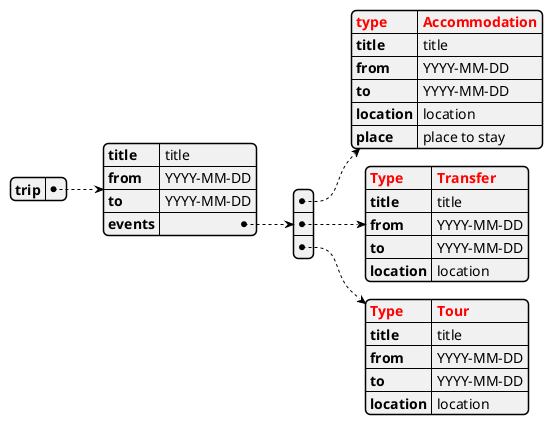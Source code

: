 @startjson
{
    "trip":
        {
            "title": "title",
            "from": "YYYY-MM-DD",
            "to": "YYYY-MM-DD",
            "events": [
                {
                    "<color:red><b>type": "<color:red><b>Accommodation",
                    "title": "title",
                    "from": "YYYY-MM-DD",
                    "to": "YYYY-MM-DD",
                    "location": "location",
                    "place": "place to stay"
                },
                {
                    "<color:red><b>Type": "<color:red><b>Transfer",
                    "title": "title",
                    "from": "YYYY-MM-DD",
                    "to": "YYYY-MM-DD",
                    "location": "location"
                },
                {
                    "<color:red><b>Type": "<color:red><b>Tour",
                    "title": "title",
                    "from": "YYYY-MM-DD",
                    "to": "YYYY-MM-DD",
                    "location": "location"
                }
            ]
        }
}
@endjson
